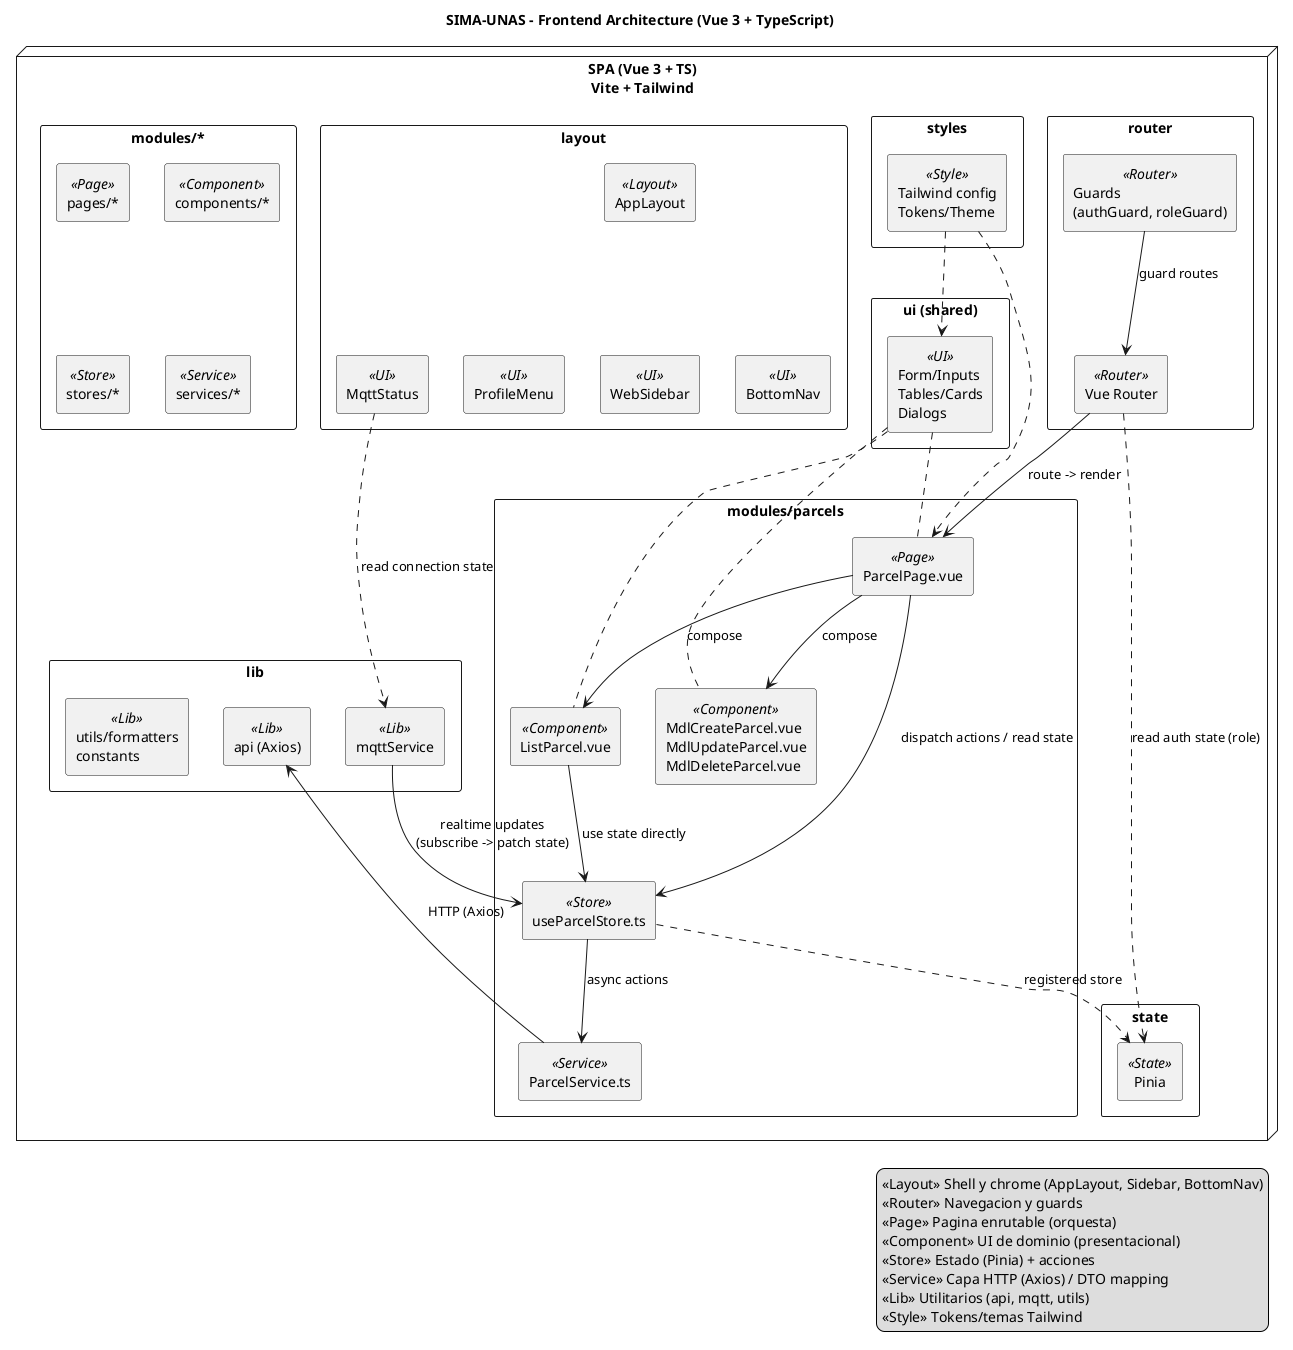 @startuml
title SIMA-UNAS - Frontend Architecture (Vue 3 + TypeScript)
skinparam shadowing false
skinparam componentStyle rectangle
skinparam packageStyle rect
skinparam ClassAttributeIconVisibility false

' === App (SPA) ===
node "SPA (Vue 3 + TS)\nVite + Tailwind" as SPA {

  package "layout" {
    component "AppLayout" as AppLayout <<Layout>>
    component "WebSidebar" as WebSidebar <<UI>>
    component "BottomNav" as BottomNav <<UI>>
    component "MqttStatus" as MqttStatus <<UI>>
    component "ProfileMenu" as ProfileMenu <<UI>>
  }

  package "router" {
    component "Vue Router" as Router <<Router>>
    component "Guards\n(authGuard, roleGuard)" as Guards <<Router>>
  }

  package "ui (shared)" as UIShared {
    component "Form/Inputs\nTables/Cards\nDialogs" as SharedUI <<UI>>
  }

  package "lib" {
    component "api (Axios)" as ApiLib <<Lib>>
    component "mqttService" as MqttLib <<Lib>>
    component "utils/formatters\nconstants" as UtilsLib <<Lib>>
  }

  package "state" {
    component "Pinia" as Pinia <<State>>
  }

  package "styles" {
    component "Tailwind config\nTokens/Theme" as Styles <<Style>>
  }

  ' === Example Module: Parcels ===
  package "modules/parcels" {
    component "ParcelPage.vue" as ParcelsPage <<Page>>
    component "ListParcel.vue" as ParcelsList <<Component>>
    component "MdlCreateParcel.vue\nMdlUpdateParcel.vue\nMdlDeleteParcel.vue" as ParcelsModals <<Component>>
    component "useParcelStore.ts" as ParcelStore <<Store>>
    component "ParcelService.ts" as ParcelService <<Service>>
  }

  ' (Otros modulos siguen el mismo patron)
  package "modules/*" as OtherModules {
    component "pages/*" as PagesX <<Page>>
    component "components/*" as ComponentsX <<Component>>
    component "stores/*" as StoresX <<Store>>
    component "services/*" as ServicesX <<Service>>
  }

  ' === Relaciones de arquitectura (flujo) ===
  AppLayout -[hidden]-> Router
  AppLayout -[hidden]-> WebSidebar
  AppLayout -[hidden]-> BottomNav
  AppLayout -[hidden]-> MqttStatus
  AppLayout -[hidden]-> ProfileMenu

  Router --> ParcelsPage : route -> render
  ParcelsPage --> ParcelsList : compose
  ParcelsPage --> ParcelsModals : compose

  ParcelsPage --> ParcelStore : dispatch actions / read state
  ParcelsList --> ParcelStore : use state directly

  ParcelStore --> ParcelService : async actions
  ParcelService --> ApiLib : HTTP (Axios)

  MqttLib --> ParcelStore : realtime updates\n(subscribe -> patch state)
  MqttStatus ..> MqttLib : read connection state

  SharedUI .. ParcelsPage
  SharedUI .. ParcelsList
  SharedUI .. ParcelsModals

  Guards --> Router : guard routes
  Router ..> Pinia : read auth state (role)
  ParcelStore ..> Pinia : registered store
  Styles ..> ParcelsPage
  Styles ..> SharedUI
}


' === Legend ===
legend right
<<Layout>> Shell y chrome (AppLayout, Sidebar, BottomNav)
<<Router>> Navegacion y guards
<<Page>> Pagina enrutable (orquesta)
<<Component>> UI de dominio (presentacional)
<<Store>> Estado (Pinia) + acciones
<<Service>> Capa HTTP (Axios) / DTO mapping
<<Lib>> Utilitarios (api, mqtt, utils)
<<Style>> Tokens/temas Tailwind
end legend
@enduml
